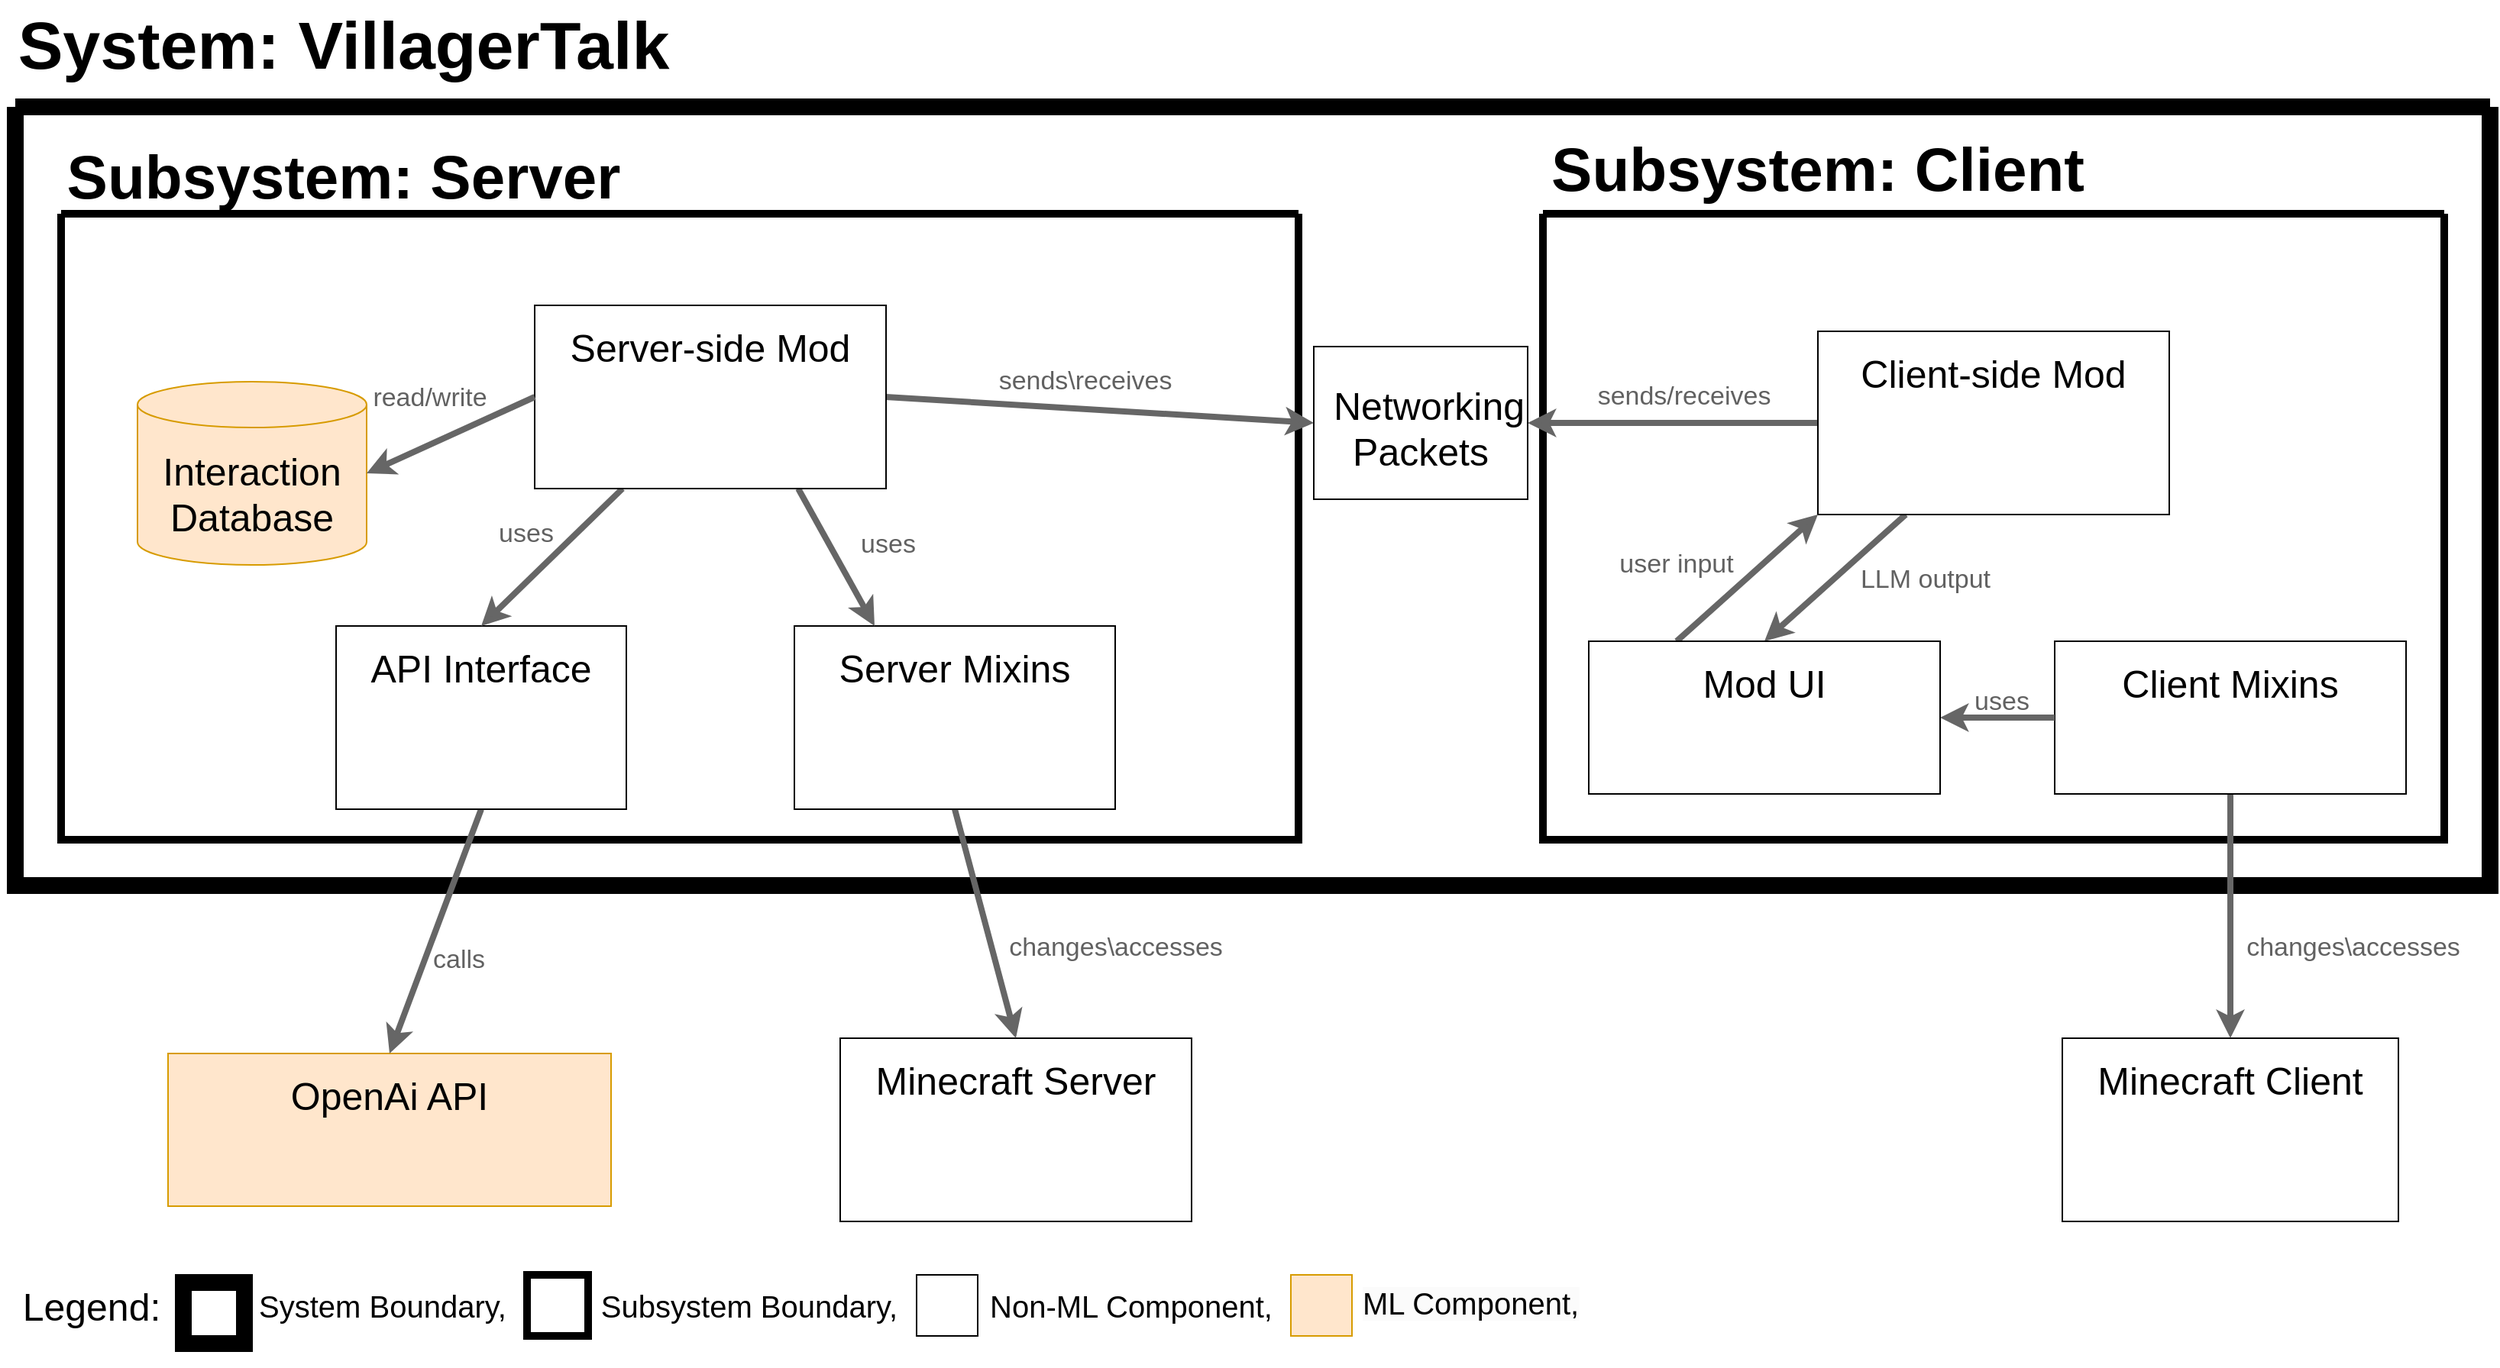 <mxfile version="24.4.0" type="github">
  <diagram name="Page-1" id="_rdWJo69l7yuG9Q2LDIJ">
    <mxGraphModel dx="3338" dy="1389" grid="1" gridSize="10" guides="1" tooltips="1" connect="1" arrows="1" fold="1" page="1" pageScale="1" pageWidth="1654" pageHeight="900" math="0" shadow="0">
      <root>
        <mxCell id="0" />
        <mxCell id="1" parent="0" />
        <mxCell id="JTRL-LSU9A0pYG-UqIWn-3" value="&lt;p style=&quot;margin: 13px; font-size: 25px;&quot;&gt;&lt;span style=&quot;font-size: 25px;&quot;&gt;&lt;span style=&quot;font-size: 25px;&quot;&gt;Minecraft Client&lt;/span&gt;&lt;/span&gt;&lt;/p&gt;" style="shape=rect;html=1;overflow=fill;whiteSpace=wrap;align=center;fontSize=25;verticalAlign=middle;horizontal=1;movable=1;" vertex="1" parent="1">
          <mxGeometry x="1350" y="680" width="220" height="120" as="geometry" />
        </mxCell>
        <mxCell id="JTRL-LSU9A0pYG-UqIWn-4" value="&lt;p style=&quot;margin: 13px; font-size: 25px;&quot;&gt;&lt;span style=&quot;font-size: 25px;&quot;&gt;&lt;span style=&quot;font-size: 25px;&quot;&gt;Minecraft Server&lt;/span&gt;&lt;/span&gt;&lt;/p&gt;" style="shape=rect;html=1;overflow=fill;whiteSpace=wrap;align=center;fontSize=25;verticalAlign=middle;horizontal=1;movable=1;" vertex="1" parent="1">
          <mxGeometry x="550" y="680" width="230" height="120" as="geometry" />
        </mxCell>
        <mxCell id="JTRL-LSU9A0pYG-UqIWn-5" value="&lt;p style=&quot;margin: 13px; font-size: 25px;&quot;&gt;&lt;span style=&quot;font-size: 25px;&quot;&gt;&lt;span style=&quot;font-size: 25px;&quot;&gt;OpenAi API&lt;/span&gt;&lt;/span&gt;&lt;/p&gt;" style="shape=rect;html=1;overflow=fill;whiteSpace=wrap;align=center;fontSize=25;verticalAlign=middle;horizontal=1;fillColor=#ffe6cc;strokeColor=#d79b00;movable=1;" vertex="1" parent="1">
          <mxGeometry x="110" y="690" width="290" height="100" as="geometry" />
        </mxCell>
        <mxCell id="JTRL-LSU9A0pYG-UqIWn-19" value="" style="swimlane;startSize=0;strokeColor=default;align=center;verticalAlign=middle;fontFamily=Helvetica;fontSize=25;fontColor=default;fillColor=default;strokeWidth=11;container=0;movable=1;" vertex="1" parent="1">
          <mxGeometry x="10" y="70" width="1620" height="510" as="geometry" />
        </mxCell>
        <mxCell id="JTRL-LSU9A0pYG-UqIWn-20" value="" style="swimlane;startSize=0;strokeColor=default;align=center;verticalAlign=middle;fontFamily=Helvetica;fontSize=25;fontColor=default;fillColor=default;strokeWidth=5;container=0;dropTarget=0;pointerEvents=0;expand=0;swimlaneLine=1;movable=1;" vertex="1" parent="1">
          <mxGeometry x="40" y="140" width="810" height="410" as="geometry" />
        </mxCell>
        <mxCell id="JTRL-LSU9A0pYG-UqIWn-22" value="" style="swimlane;startSize=0;strokeColor=default;align=center;verticalAlign=middle;fontFamily=Helvetica;fontSize=25;fontColor=default;fillColor=default;strokeWidth=5;container=0;movable=1;" vertex="1" parent="1">
          <mxGeometry x="1010" y="140" width="590" height="410" as="geometry" />
        </mxCell>
        <mxCell id="JTRL-LSU9A0pYG-UqIWn-24" style="rounded=0;orthogonalLoop=1;jettySize=auto;html=1;exitX=0;exitY=0.5;exitDx=0;exitDy=0;entryX=1;entryY=0.5;entryDx=0;entryDy=0;fontFamily=Helvetica;fontSize=25;fontColor=default;strokeWidth=4;fillColor=#f5f5f5;strokeColor=#666666;movable=1;" edge="1" parent="1" source="JTRL-LSU9A0pYG-UqIWn-18" target="JTRL-LSU9A0pYG-UqIWn-9">
          <mxGeometry relative="1" as="geometry" />
        </mxCell>
        <mxCell id="JTRL-LSU9A0pYG-UqIWn-25" value="&lt;font style=&quot;font-size: 17px;&quot;&gt;sends/receives&lt;/font&gt;" style="edgeLabel;html=1;align=center;verticalAlign=middle;resizable=0;points=[];strokeColor=default;fontFamily=Helvetica;fontSize=17;fontColor=#616161;labelBackgroundColor=none;fillColor=default;movable=1;" vertex="1" connectable="0" parent="JTRL-LSU9A0pYG-UqIWn-24">
          <mxGeometry x="0.02" y="-2" relative="1" as="geometry">
            <mxPoint x="9" y="-15" as="offset" />
          </mxGeometry>
        </mxCell>
        <mxCell id="JTRL-LSU9A0pYG-UqIWn-35" style="edgeStyle=none;rounded=0;orthogonalLoop=1;jettySize=auto;html=1;exitX=0.5;exitY=1;exitDx=0;exitDy=0;entryX=0.5;entryY=0;entryDx=0;entryDy=0;strokeColor=#666666;strokeWidth=4;align=center;verticalAlign=middle;fontFamily=Helvetica;fontSize=25;fontColor=#616161;labelBackgroundColor=none;resizable=0;endArrow=classic;fillColor=#f5f5f5;movable=1;" edge="1" parent="1" source="JTRL-LSU9A0pYG-UqIWn-7" target="JTRL-LSU9A0pYG-UqIWn-3">
          <mxGeometry relative="1" as="geometry" />
        </mxCell>
        <mxCell id="JTRL-LSU9A0pYG-UqIWn-36" value="changes\accesses" style="edgeLabel;html=1;align=center;verticalAlign=middle;resizable=0;points=[];strokeColor=default;fontFamily=Helvetica;fontSize=17;fontColor=#616161;labelBackgroundColor=none;fillColor=default;gradientColor=none;movable=1;" vertex="1" connectable="0" parent="JTRL-LSU9A0pYG-UqIWn-35">
          <mxGeometry x="0.264" relative="1" as="geometry">
            <mxPoint x="80" as="offset" />
          </mxGeometry>
        </mxCell>
        <mxCell id="JTRL-LSU9A0pYG-UqIWn-43" style="edgeStyle=none;rounded=0;orthogonalLoop=1;jettySize=auto;html=1;exitX=0.5;exitY=1;exitDx=0;exitDy=0;entryX=0.5;entryY=0;entryDx=0;entryDy=0;strokeColor=#666666;strokeWidth=4;align=center;verticalAlign=middle;fontFamily=Helvetica;fontSize=25;fontColor=#616161;labelBackgroundColor=none;resizable=0;endArrow=classic;fillColor=#f5f5f5;movable=1;" edge="1" parent="1" source="JTRL-LSU9A0pYG-UqIWn-16" target="JTRL-LSU9A0pYG-UqIWn-5">
          <mxGeometry relative="1" as="geometry" />
        </mxCell>
        <mxCell id="JTRL-LSU9A0pYG-UqIWn-44" value="calls" style="edgeLabel;html=1;align=center;verticalAlign=middle;resizable=0;points=[];strokeColor=default;fontFamily=Helvetica;fontSize=17;fontColor=#616161;labelBackgroundColor=none;fillColor=default;gradientColor=none;movable=1;" vertex="1" connectable="0" parent="JTRL-LSU9A0pYG-UqIWn-43">
          <mxGeometry x="0.129" y="2" relative="1" as="geometry">
            <mxPoint x="17" y="8" as="offset" />
          </mxGeometry>
        </mxCell>
        <mxCell id="JTRL-LSU9A0pYG-UqIWn-45" style="edgeStyle=none;rounded=0;orthogonalLoop=1;jettySize=auto;html=1;exitX=0.5;exitY=1;exitDx=0;exitDy=0;entryX=0.5;entryY=0;entryDx=0;entryDy=0;strokeColor=#666666;strokeWidth=4;align=center;verticalAlign=middle;fontFamily=Helvetica;fontSize=25;fontColor=#616161;labelBackgroundColor=none;resizable=0;endArrow=classic;fillColor=#f5f5f5;movable=1;" edge="1" parent="1" source="JTRL-LSU9A0pYG-UqIWn-12" target="JTRL-LSU9A0pYG-UqIWn-4">
          <mxGeometry relative="1" as="geometry" />
        </mxCell>
        <mxCell id="JTRL-LSU9A0pYG-UqIWn-46" value="changes\accesses" style="edgeLabel;html=1;align=center;verticalAlign=middle;resizable=0;points=[];strokeColor=default;fontFamily=Helvetica;fontSize=17;fontColor=#616161;labelBackgroundColor=none;fillColor=default;gradientColor=none;movable=1;" vertex="1" connectable="0" parent="JTRL-LSU9A0pYG-UqIWn-45">
          <mxGeometry x="0.214" y="1" relative="1" as="geometry">
            <mxPoint x="80" as="offset" />
          </mxGeometry>
        </mxCell>
        <mxCell id="JTRL-LSU9A0pYG-UqIWn-48" style="edgeStyle=none;rounded=0;orthogonalLoop=1;jettySize=auto;html=1;exitX=1;exitY=0.5;exitDx=0;exitDy=0;entryX=0;entryY=0.5;entryDx=0;entryDy=0;strokeColor=#666666;strokeWidth=4;align=center;verticalAlign=middle;fontFamily=Helvetica;fontSize=25;fontColor=#616161;labelBackgroundColor=none;resizable=0;endArrow=classic;fillColor=#f5f5f5;movable=1;" edge="1" parent="1" source="JTRL-LSU9A0pYG-UqIWn-17" target="JTRL-LSU9A0pYG-UqIWn-9">
          <mxGeometry relative="1" as="geometry" />
        </mxCell>
        <mxCell id="JTRL-LSU9A0pYG-UqIWn-49" value="sends\receives" style="edgeLabel;html=1;align=center;verticalAlign=middle;resizable=0;points=[];strokeColor=default;fontFamily=Helvetica;fontSize=17;fontColor=#616161;labelBackgroundColor=none;fillColor=default;gradientColor=none;movable=1;" vertex="1" connectable="0" parent="JTRL-LSU9A0pYG-UqIWn-48">
          <mxGeometry x="-0.276" y="-3" relative="1" as="geometry">
            <mxPoint x="29" y="-19" as="offset" />
          </mxGeometry>
        </mxCell>
        <mxCell id="JTRL-LSU9A0pYG-UqIWn-6" value="Interaction&lt;div&gt;Database&lt;/div&gt;" style="shape=cylinder3;whiteSpace=wrap;html=1;boundedLbl=1;backgroundOutline=1;size=15;strokeColor=#d79b00;align=center;verticalAlign=middle;fontFamily=Helvetica;fontSize=25;fillColor=#ffe6cc;movable=1;" vertex="1" parent="1">
          <mxGeometry x="90" y="250" width="150" height="120" as="geometry" />
        </mxCell>
        <mxCell id="JTRL-LSU9A0pYG-UqIWn-16" value="&lt;p style=&quot;margin: 13px; font-size: 25px;&quot;&gt;&lt;span style=&quot;font-size: 25px;&quot;&gt;&lt;span style=&quot;font-size: 25px;&quot;&gt;API Interface&lt;/span&gt;&lt;/span&gt;&lt;/p&gt;" style="shape=rect;html=1;overflow=fill;whiteSpace=wrap;align=center;fontSize=25;verticalAlign=middle;horizontal=1;movable=1;" vertex="1" parent="1">
          <mxGeometry x="220" y="410" width="190" height="120" as="geometry" />
        </mxCell>
        <mxCell id="JTRL-LSU9A0pYG-UqIWn-12" value="&lt;p style=&quot;margin: 13px; font-size: 25px;&quot;&gt;&lt;span style=&quot;font-size: 25px;&quot;&gt;&lt;span style=&quot;font-size: 25px;&quot;&gt;Server Mixins&lt;/span&gt;&lt;/span&gt;&lt;/p&gt;" style="shape=rect;html=1;overflow=fill;whiteSpace=wrap;align=center;fontSize=25;verticalAlign=middle;horizontal=1;movable=1;" vertex="1" parent="1">
          <mxGeometry x="520" y="410" width="210" height="120" as="geometry" />
        </mxCell>
        <mxCell id="JTRL-LSU9A0pYG-UqIWn-39" style="edgeStyle=none;rounded=0;orthogonalLoop=1;jettySize=auto;html=1;exitX=0.25;exitY=1;exitDx=0;exitDy=0;entryX=0.5;entryY=0;entryDx=0;entryDy=0;strokeColor=#666666;strokeWidth=4;align=center;verticalAlign=middle;fontFamily=Helvetica;fontSize=25;fontColor=#616161;labelBackgroundColor=none;resizable=0;endArrow=classic;fillColor=#f5f5f5;movable=1;" edge="1" parent="1" source="JTRL-LSU9A0pYG-UqIWn-17" target="JTRL-LSU9A0pYG-UqIWn-16">
          <mxGeometry relative="1" as="geometry" />
        </mxCell>
        <mxCell id="JTRL-LSU9A0pYG-UqIWn-40" value="uses" style="edgeLabel;html=1;align=center;verticalAlign=middle;resizable=0;points=[];strokeColor=default;fontFamily=Helvetica;fontSize=17;fontColor=#616161;labelBackgroundColor=none;fillColor=default;gradientColor=none;movable=1;" vertex="1" connectable="0" parent="JTRL-LSU9A0pYG-UqIWn-39">
          <mxGeometry x="-0.21" y="2" relative="1" as="geometry">
            <mxPoint x="-29" y="-7" as="offset" />
          </mxGeometry>
        </mxCell>
        <mxCell id="JTRL-LSU9A0pYG-UqIWn-41" style="edgeStyle=none;rounded=0;orthogonalLoop=1;jettySize=auto;html=1;exitX=0.75;exitY=1;exitDx=0;exitDy=0;entryX=0.25;entryY=0;entryDx=0;entryDy=0;strokeColor=#666666;strokeWidth=4;align=center;verticalAlign=middle;fontFamily=Helvetica;fontSize=25;fontColor=#616161;labelBackgroundColor=none;resizable=0;endArrow=classic;fillColor=#f5f5f5;movable=1;" edge="1" parent="1" source="JTRL-LSU9A0pYG-UqIWn-17" target="JTRL-LSU9A0pYG-UqIWn-12">
          <mxGeometry relative="1" as="geometry" />
        </mxCell>
        <mxCell id="JTRL-LSU9A0pYG-UqIWn-42" value="uses" style="edgeLabel;html=1;align=center;verticalAlign=middle;resizable=0;points=[];strokeColor=default;fontFamily=Helvetica;fontSize=17;fontColor=#616161;labelBackgroundColor=none;fillColor=default;gradientColor=none;movable=1;" vertex="1" connectable="0" parent="JTRL-LSU9A0pYG-UqIWn-41">
          <mxGeometry x="-0.167" y="1" relative="1" as="geometry">
            <mxPoint x="36" as="offset" />
          </mxGeometry>
        </mxCell>
        <mxCell id="JTRL-LSU9A0pYG-UqIWn-17" value="&lt;p style=&quot;margin: 13px; font-size: 25px;&quot;&gt;&lt;span style=&quot;font-size: 25px;&quot;&gt;&lt;span style=&quot;font-size: 25px;&quot;&gt;Server-side Mod&lt;/span&gt;&lt;/span&gt;&lt;/p&gt;" style="shape=rect;html=1;overflow=fill;whiteSpace=wrap;align=center;fontSize=25;verticalAlign=middle;horizontal=1;movable=1;" vertex="1" parent="1">
          <mxGeometry x="350" y="200" width="230" height="120" as="geometry" />
        </mxCell>
        <mxCell id="JTRL-LSU9A0pYG-UqIWn-37" style="edgeStyle=none;rounded=0;orthogonalLoop=1;jettySize=auto;html=1;exitX=0;exitY=0.5;exitDx=0;exitDy=0;entryX=1;entryY=0.5;entryDx=0;entryDy=0;entryPerimeter=0;strokeColor=#666666;strokeWidth=4;align=center;verticalAlign=middle;fontFamily=Helvetica;fontSize=25;fontColor=#616161;labelBackgroundColor=none;resizable=0;endArrow=classic;fillColor=#f5f5f5;movable=1;" edge="1" parent="1" source="JTRL-LSU9A0pYG-UqIWn-17" target="JTRL-LSU9A0pYG-UqIWn-6">
          <mxGeometry relative="1" as="geometry" />
        </mxCell>
        <mxCell id="JTRL-LSU9A0pYG-UqIWn-38" value="read/write" style="edgeLabel;html=1;align=center;verticalAlign=middle;resizable=0;points=[];strokeColor=default;fontFamily=Helvetica;fontSize=17;fontColor=#616161;labelBackgroundColor=none;fillColor=default;gradientColor=none;movable=1;" vertex="1" connectable="0" parent="JTRL-LSU9A0pYG-UqIWn-37">
          <mxGeometry x="-0.091" relative="1" as="geometry">
            <mxPoint x="-19" y="-22" as="offset" />
          </mxGeometry>
        </mxCell>
        <mxCell id="JTRL-LSU9A0pYG-UqIWn-7" value="&lt;p style=&quot;margin: 13px; font-size: 25px;&quot;&gt;&lt;span style=&quot;font-size: 25px;&quot;&gt;&lt;span style=&quot;font-size: 25px;&quot;&gt;Client Mixins&lt;/span&gt;&lt;/span&gt;&lt;/p&gt;" style="shape=rect;html=1;overflow=fill;whiteSpace=wrap;align=center;fontSize=25;verticalAlign=middle;horizontal=1;movable=1;" vertex="1" parent="1">
          <mxGeometry x="1345" y="420" width="230" height="100" as="geometry" />
        </mxCell>
        <mxCell id="JTRL-LSU9A0pYG-UqIWn-28" style="edgeStyle=none;rounded=0;orthogonalLoop=1;jettySize=auto;html=1;exitX=0.25;exitY=1;exitDx=0;exitDy=0;entryX=0.5;entryY=0;entryDx=0;entryDy=0;strokeColor=#666666;strokeWidth=4;align=center;verticalAlign=middle;fontFamily=Helvetica;fontSize=25;fontColor=#616161;labelBackgroundColor=none;resizable=0;endArrow=classic;fillColor=#f5f5f5;movable=1;" edge="1" parent="1" source="JTRL-LSU9A0pYG-UqIWn-18" target="JTRL-LSU9A0pYG-UqIWn-23">
          <mxGeometry relative="1" as="geometry" />
        </mxCell>
        <mxCell id="JTRL-LSU9A0pYG-UqIWn-29" value="" style="edgeLabel;html=1;align=center;verticalAlign=middle;resizable=0;points=[];strokeColor=default;fontFamily=Helvetica;fontSize=25;fontColor=#616161;labelBackgroundColor=none;fillColor=default;gradientColor=none;movable=1;" vertex="1" connectable="0" parent="JTRL-LSU9A0pYG-UqIWn-28">
          <mxGeometry x="-0.208" y="-2" relative="1" as="geometry">
            <mxPoint y="-1" as="offset" />
          </mxGeometry>
        </mxCell>
        <mxCell id="JTRL-LSU9A0pYG-UqIWn-30" value="&lt;font style=&quot;font-size: 17px;&quot;&gt;LLM output&lt;/font&gt;" style="edgeLabel;html=1;align=center;verticalAlign=middle;resizable=0;points=[];strokeColor=default;fontFamily=Helvetica;fontSize=17;fontColor=#616161;labelBackgroundColor=none;fillColor=default;gradientColor=none;movable=1;" vertex="1" connectable="0" parent="JTRL-LSU9A0pYG-UqIWn-28">
          <mxGeometry x="0.08" y="2" relative="1" as="geometry">
            <mxPoint x="61" y="-3" as="offset" />
          </mxGeometry>
        </mxCell>
        <mxCell id="JTRL-LSU9A0pYG-UqIWn-18" value="&lt;p style=&quot;margin: 13px; font-size: 25px;&quot;&gt;&lt;span style=&quot;font-size: 25px;&quot;&gt;&lt;span style=&quot;font-size: 25px;&quot;&gt;Client-side Mod&lt;/span&gt;&lt;/span&gt;&lt;/p&gt;" style="shape=rect;html=1;overflow=fill;whiteSpace=wrap;align=center;fontSize=25;verticalAlign=middle;horizontal=1;movable=1;" vertex="1" parent="1">
          <mxGeometry x="1190" y="217" width="230" height="120" as="geometry" />
        </mxCell>
        <mxCell id="JTRL-LSU9A0pYG-UqIWn-26" style="edgeStyle=none;rounded=0;orthogonalLoop=1;jettySize=auto;html=1;exitX=0.25;exitY=0;exitDx=0;exitDy=0;entryX=0;entryY=1;entryDx=0;entryDy=0;strokeColor=#666666;strokeWidth=4;align=center;verticalAlign=middle;fontFamily=Helvetica;fontSize=25;fontColor=#616161;labelBackgroundColor=none;resizable=0;endArrow=classic;fillColor=#f5f5f5;movable=1;" edge="1" parent="1" source="JTRL-LSU9A0pYG-UqIWn-23" target="JTRL-LSU9A0pYG-UqIWn-18">
          <mxGeometry relative="1" as="geometry" />
        </mxCell>
        <mxCell id="JTRL-LSU9A0pYG-UqIWn-27" value="&lt;span style=&quot;font-size: 17px;&quot;&gt;user input&lt;/span&gt;" style="edgeLabel;html=1;align=center;verticalAlign=middle;resizable=0;points=[];strokeColor=default;fontFamily=Helvetica;fontSize=17;fontColor=#616161;labelBackgroundColor=none;fillColor=default;gradientColor=none;movable=1;" vertex="1" connectable="0" parent="JTRL-LSU9A0pYG-UqIWn-26">
          <mxGeometry x="-0.248" y="2" relative="1" as="geometry">
            <mxPoint x="-34" y="-18" as="offset" />
          </mxGeometry>
        </mxCell>
        <mxCell id="JTRL-LSU9A0pYG-UqIWn-32" style="edgeStyle=none;rounded=0;orthogonalLoop=1;jettySize=auto;html=1;exitX=0;exitY=0.5;exitDx=0;exitDy=0;entryX=1;entryY=0.5;entryDx=0;entryDy=0;strokeColor=#666666;strokeWidth=4;align=center;verticalAlign=middle;fontFamily=Helvetica;fontSize=25;fontColor=#616161;labelBackgroundColor=none;resizable=0;endArrow=classic;fillColor=#f5f5f5;movable=1;" edge="1" parent="1" source="JTRL-LSU9A0pYG-UqIWn-7" target="JTRL-LSU9A0pYG-UqIWn-23">
          <mxGeometry relative="1" as="geometry" />
        </mxCell>
        <mxCell id="JTRL-LSU9A0pYG-UqIWn-33" value="" style="edgeLabel;html=1;align=center;verticalAlign=middle;resizable=0;points=[];strokeColor=default;fontFamily=Helvetica;fontSize=25;fontColor=#616161;labelBackgroundColor=none;fillColor=default;gradientColor=none;movable=1;" vertex="1" connectable="0" parent="JTRL-LSU9A0pYG-UqIWn-32">
          <mxGeometry x="-0.124" y="1" relative="1" as="geometry">
            <mxPoint as="offset" />
          </mxGeometry>
        </mxCell>
        <mxCell id="JTRL-LSU9A0pYG-UqIWn-34" value="&lt;font style=&quot;font-size: 17px;&quot;&gt;uses&lt;/font&gt;" style="edgeLabel;html=1;align=center;verticalAlign=middle;resizable=0;points=[];strokeColor=default;fontFamily=Helvetica;fontSize=17;fontColor=#616161;labelBackgroundColor=none;fillColor=default;gradientColor=none;movable=1;" vertex="1" connectable="0" parent="JTRL-LSU9A0pYG-UqIWn-32">
          <mxGeometry x="-0.156" y="-2" relative="1" as="geometry">
            <mxPoint x="-4" y="-8" as="offset" />
          </mxGeometry>
        </mxCell>
        <mxCell id="JTRL-LSU9A0pYG-UqIWn-23" value="&lt;p style=&quot;margin: 13px; font-size: 25px;&quot;&gt;&lt;span style=&quot;font-size: 25px;&quot;&gt;&lt;span style=&quot;font-size: 25px;&quot;&gt;Mod UI&lt;/span&gt;&lt;/span&gt;&lt;/p&gt;" style="shape=rect;html=1;overflow=fill;whiteSpace=wrap;align=center;fontSize=25;verticalAlign=middle;horizontal=1;movable=1;" vertex="1" parent="1">
          <mxGeometry x="1040" y="420" width="230" height="100" as="geometry" />
        </mxCell>
        <mxCell id="JTRL-LSU9A0pYG-UqIWn-2" value="System: VillagerTalk" style="text;html=1;align=center;verticalAlign=middle;whiteSpace=wrap;rounded=0;fontSize=44;fontStyle=1;movable=1;" vertex="1" parent="1">
          <mxGeometry width="450" height="60" as="geometry" />
        </mxCell>
        <mxCell id="JTRL-LSU9A0pYG-UqIWn-9" value="&lt;p style=&quot;margin: 13px; font-size: 25px;&quot;&gt;&lt;span style=&quot;background-color: initial;&quot;&gt;Networking Packets&lt;/span&gt;&lt;br&gt;&lt;/p&gt;" style="shape=rect;html=1;overflow=fill;align=center;fontSize=25;verticalAlign=middle;horizontal=1;labelPosition=center;verticalLabelPosition=middle;textDirection=ltr;whiteSpace=wrap;autosize=0;movableLabel=1;movable=1;" vertex="1" parent="1">
          <mxGeometry x="860" y="227" width="140" height="100" as="geometry">
            <mxPoint y="11" as="offset" />
          </mxGeometry>
        </mxCell>
        <mxCell id="JTRL-LSU9A0pYG-UqIWn-14" value="Subsystem: Client&lt;div style=&quot;font-size: 40px;&quot;&gt;&lt;br style=&quot;font-size: 40px;&quot;&gt;&lt;/div&gt;" style="text;html=1;align=center;verticalAlign=top;whiteSpace=wrap;rounded=0;fontSize=40;fontStyle=1;movable=1;" vertex="1" parent="1">
          <mxGeometry x="1010" y="80" width="360" height="70" as="geometry" />
        </mxCell>
        <mxCell id="JTRL-LSU9A0pYG-UqIWn-13" value="Subsystem: Server" style="text;html=1;align=center;verticalAlign=middle;whiteSpace=wrap;rounded=0;fontSize=40;fontStyle=1;movable=1;" vertex="1" parent="1">
          <mxGeometry x="40" y="85" width="370" height="60" as="geometry" />
        </mxCell>
        <mxCell id="JTRL-LSU9A0pYG-UqIWn-52" value="Legend:" style="text;html=1;align=center;verticalAlign=middle;whiteSpace=wrap;rounded=0;fontFamily=Helvetica;fontSize=25;labelBackgroundColor=none;resizable=0;movable=1;" vertex="1" parent="1">
          <mxGeometry x="30" y="840" width="60" height="30" as="geometry" />
        </mxCell>
        <mxCell id="JTRL-LSU9A0pYG-UqIWn-53" value="" style="swimlane;startSize=0;strokeColor=default;align=center;verticalAlign=middle;fontFamily=Helvetica;fontSize=25;fontColor=default;fillColor=default;strokeWidth=11;container=0;rounded=0;linecap=square;movable=1;" vertex="1" parent="1">
          <mxGeometry x="120" y="840" width="40" height="40" as="geometry" />
        </mxCell>
        <mxCell id="JTRL-LSU9A0pYG-UqIWn-54" value="&lt;p style=&quot;font-size: 20px;&quot;&gt;System Boundary,&lt;/p&gt;" style="text;html=1;align=center;verticalAlign=middle;resizable=0;points=[];autosize=1;fontFamily=Helvetica;fontSize=20;labelBackgroundColor=none;movable=1;" vertex="1" parent="1">
          <mxGeometry x="155" y="815" width="190" height="80" as="geometry" />
        </mxCell>
        <mxCell id="JTRL-LSU9A0pYG-UqIWn-55" value="" style="swimlane;startSize=0;strokeColor=default;align=center;verticalAlign=middle;fontFamily=Helvetica;fontSize=25;fontColor=default;fillColor=default;strokeWidth=5;container=0;dropTarget=0;pointerEvents=0;expand=0;swimlaneLine=1;linecap=square;movable=1;" vertex="1" parent="1">
          <mxGeometry x="345" y="835" width="40" height="40" as="geometry" />
        </mxCell>
        <mxCell id="JTRL-LSU9A0pYG-UqIWn-56" value="Subsystem Boundary," style="text;html=1;align=center;verticalAlign=middle;resizable=0;points=[];autosize=1;strokeColor=none;fillColor=none;fontFamily=Helvetica;fontSize=20;fontColor=default;labelBackgroundColor=none;movable=1;" vertex="1" parent="1">
          <mxGeometry x="380" y="835" width="220" height="40" as="geometry" />
        </mxCell>
        <mxCell id="JTRL-LSU9A0pYG-UqIWn-57" value="&lt;p style=&quot;margin: 13px; font-size: 25px;&quot;&gt;&lt;br&gt;&lt;/p&gt;" style="shape=rect;html=1;overflow=fill;whiteSpace=wrap;align=center;fontSize=25;verticalAlign=middle;horizontal=1;movable=1;" vertex="1" parent="1">
          <mxGeometry x="600" y="835" width="40" height="40" as="geometry" />
        </mxCell>
        <mxCell id="JTRL-LSU9A0pYG-UqIWn-58" value="Non-ML Component," style="text;html=1;align=center;verticalAlign=middle;resizable=0;points=[];autosize=1;strokeColor=none;fillColor=none;fontFamily=Helvetica;fontSize=20;fontColor=default;labelBackgroundColor=none;movable=1;" vertex="1" parent="1">
          <mxGeometry x="635" y="835" width="210" height="40" as="geometry" />
        </mxCell>
        <mxCell id="JTRL-LSU9A0pYG-UqIWn-59" value="&lt;p style=&quot;margin: 13px; font-size: 25px;&quot;&gt;&lt;br&gt;&lt;/p&gt;" style="shape=rect;html=1;overflow=fill;whiteSpace=wrap;align=center;fontSize=25;verticalAlign=middle;horizontal=1;movable=1;fillColor=#ffe6cc;strokeColor=#d79b00;" vertex="1" parent="1">
          <mxGeometry x="845" y="835" width="40" height="40" as="geometry" />
        </mxCell>
        <mxCell id="JTRL-LSU9A0pYG-UqIWn-60" value="&lt;span style=&quot;color: rgb(0, 0, 0); font-family: Helvetica; font-size: 20px; font-style: normal; font-variant-ligatures: normal; font-variant-caps: normal; font-weight: 400; letter-spacing: normal; orphans: 2; text-align: center; text-indent: 0px; text-transform: none; widows: 2; word-spacing: 0px; -webkit-text-stroke-width: 0px; white-space: nowrap; background-color: rgb(251, 251, 251); text-decoration-thickness: initial; text-decoration-style: initial; text-decoration-color: initial; display: inline !important; float: none;&quot;&gt;ML Component,&lt;/span&gt;" style="text;whiteSpace=wrap;html=1;fontFamily=Helvetica;fontSize=20;fontColor=default;labelBackgroundColor=none;autosize=1;resizable=0;movable=1;" vertex="1" parent="1">
          <mxGeometry x="890" y="835" width="170" height="40" as="geometry" />
        </mxCell>
      </root>
    </mxGraphModel>
  </diagram>
</mxfile>
